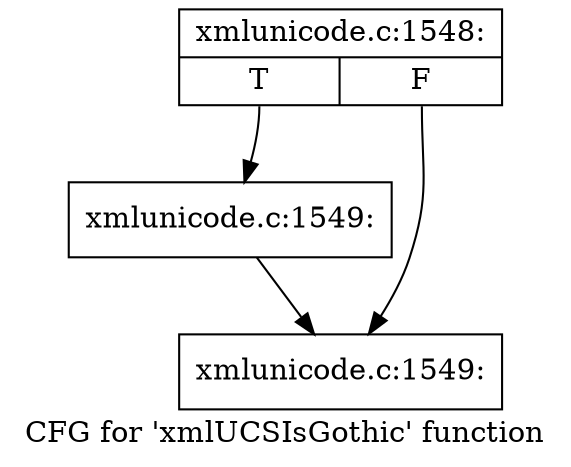 digraph "CFG for 'xmlUCSIsGothic' function" {
	label="CFG for 'xmlUCSIsGothic' function";

	Node0x4e39c60 [shape=record,label="{xmlunicode.c:1548:|{<s0>T|<s1>F}}"];
	Node0x4e39c60:s0 -> Node0x4e38fc0;
	Node0x4e39c60:s1 -> Node0x4e38f70;
	Node0x4e38fc0 [shape=record,label="{xmlunicode.c:1549:}"];
	Node0x4e38fc0 -> Node0x4e38f70;
	Node0x4e38f70 [shape=record,label="{xmlunicode.c:1549:}"];
}
